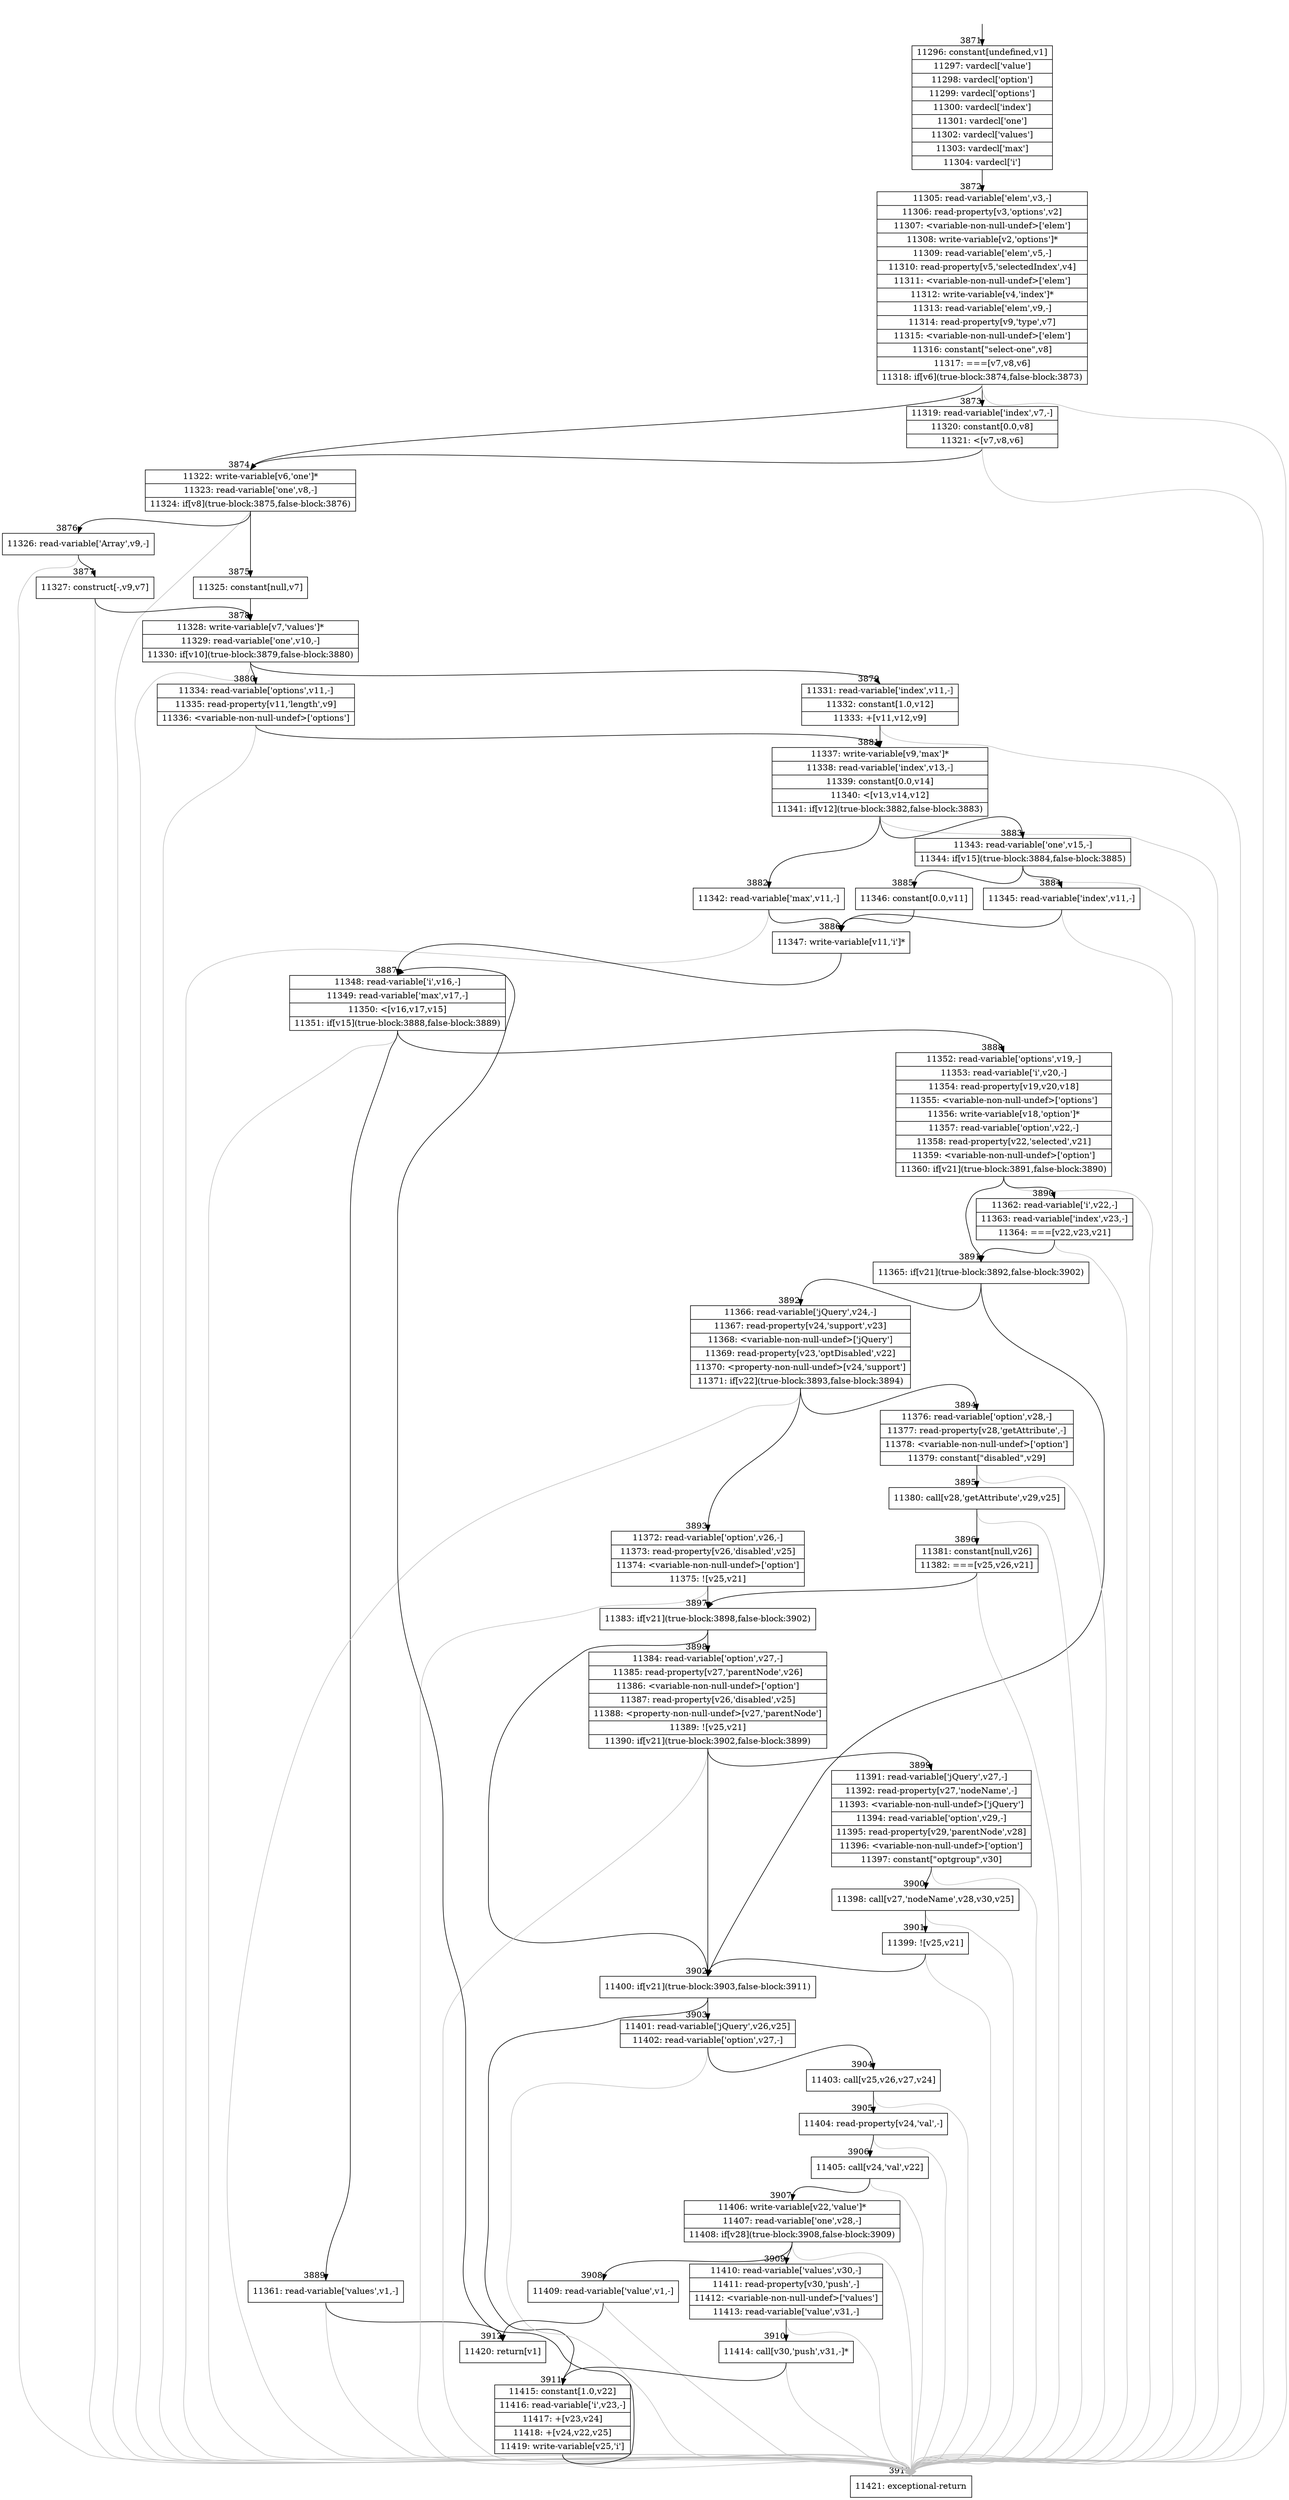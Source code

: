 digraph {
rankdir="TD"
BB_entry260[shape=none,label=""];
BB_entry260 -> BB3871 [tailport=s, headport=n, headlabel="    3871"]
BB3871 [shape=record label="{11296: constant[undefined,v1]|11297: vardecl['value']|11298: vardecl['option']|11299: vardecl['options']|11300: vardecl['index']|11301: vardecl['one']|11302: vardecl['values']|11303: vardecl['max']|11304: vardecl['i']}" ] 
BB3871 -> BB3872 [tailport=s, headport=n, headlabel="      3872"]
BB3872 [shape=record label="{11305: read-variable['elem',v3,-]|11306: read-property[v3,'options',v2]|11307: \<variable-non-null-undef\>['elem']|11308: write-variable[v2,'options']*|11309: read-variable['elem',v5,-]|11310: read-property[v5,'selectedIndex',v4]|11311: \<variable-non-null-undef\>['elem']|11312: write-variable[v4,'index']*|11313: read-variable['elem',v9,-]|11314: read-property[v9,'type',v7]|11315: \<variable-non-null-undef\>['elem']|11316: constant[\"select-one\",v8]|11317: ===[v7,v8,v6]|11318: if[v6](true-block:3874,false-block:3873)}" ] 
BB3872 -> BB3874 [tailport=s, headport=n, headlabel="      3874"]
BB3872 -> BB3873 [tailport=s, headport=n, headlabel="      3873"]
BB3872 -> BB3913 [tailport=s, headport=n, color=gray, headlabel="      3913"]
BB3873 [shape=record label="{11319: read-variable['index',v7,-]|11320: constant[0.0,v8]|11321: \<[v7,v8,v6]}" ] 
BB3873 -> BB3874 [tailport=s, headport=n]
BB3873 -> BB3913 [tailport=s, headport=n, color=gray]
BB3874 [shape=record label="{11322: write-variable[v6,'one']*|11323: read-variable['one',v8,-]|11324: if[v8](true-block:3875,false-block:3876)}" ] 
BB3874 -> BB3875 [tailport=s, headport=n, headlabel="      3875"]
BB3874 -> BB3876 [tailport=s, headport=n, headlabel="      3876"]
BB3874 -> BB3913 [tailport=s, headport=n, color=gray]
BB3875 [shape=record label="{11325: constant[null,v7]}" ] 
BB3875 -> BB3878 [tailport=s, headport=n, headlabel="      3878"]
BB3876 [shape=record label="{11326: read-variable['Array',v9,-]}" ] 
BB3876 -> BB3877 [tailport=s, headport=n, headlabel="      3877"]
BB3876 -> BB3913 [tailport=s, headport=n, color=gray]
BB3877 [shape=record label="{11327: construct[-,v9,v7]}" ] 
BB3877 -> BB3878 [tailport=s, headport=n]
BB3877 -> BB3913 [tailport=s, headport=n, color=gray]
BB3878 [shape=record label="{11328: write-variable[v7,'values']*|11329: read-variable['one',v10,-]|11330: if[v10](true-block:3879,false-block:3880)}" ] 
BB3878 -> BB3879 [tailport=s, headport=n, headlabel="      3879"]
BB3878 -> BB3880 [tailport=s, headport=n, headlabel="      3880"]
BB3878 -> BB3913 [tailport=s, headport=n, color=gray]
BB3879 [shape=record label="{11331: read-variable['index',v11,-]|11332: constant[1.0,v12]|11333: +[v11,v12,v9]}" ] 
BB3879 -> BB3881 [tailport=s, headport=n, headlabel="      3881"]
BB3879 -> BB3913 [tailport=s, headport=n, color=gray]
BB3880 [shape=record label="{11334: read-variable['options',v11,-]|11335: read-property[v11,'length',v9]|11336: \<variable-non-null-undef\>['options']}" ] 
BB3880 -> BB3881 [tailport=s, headport=n]
BB3880 -> BB3913 [tailport=s, headport=n, color=gray]
BB3881 [shape=record label="{11337: write-variable[v9,'max']*|11338: read-variable['index',v13,-]|11339: constant[0.0,v14]|11340: \<[v13,v14,v12]|11341: if[v12](true-block:3882,false-block:3883)}" ] 
BB3881 -> BB3882 [tailport=s, headport=n, headlabel="      3882"]
BB3881 -> BB3883 [tailport=s, headport=n, headlabel="      3883"]
BB3881 -> BB3913 [tailport=s, headport=n, color=gray]
BB3882 [shape=record label="{11342: read-variable['max',v11,-]}" ] 
BB3882 -> BB3886 [tailport=s, headport=n, headlabel="      3886"]
BB3882 -> BB3913 [tailport=s, headport=n, color=gray]
BB3883 [shape=record label="{11343: read-variable['one',v15,-]|11344: if[v15](true-block:3884,false-block:3885)}" ] 
BB3883 -> BB3884 [tailport=s, headport=n, headlabel="      3884"]
BB3883 -> BB3885 [tailport=s, headport=n, headlabel="      3885"]
BB3883 -> BB3913 [tailport=s, headport=n, color=gray]
BB3884 [shape=record label="{11345: read-variable['index',v11,-]}" ] 
BB3884 -> BB3886 [tailport=s, headport=n]
BB3884 -> BB3913 [tailport=s, headport=n, color=gray]
BB3885 [shape=record label="{11346: constant[0.0,v11]}" ] 
BB3885 -> BB3886 [tailport=s, headport=n]
BB3886 [shape=record label="{11347: write-variable[v11,'i']*}" ] 
BB3886 -> BB3887 [tailport=s, headport=n, headlabel="      3887"]
BB3887 [shape=record label="{11348: read-variable['i',v16,-]|11349: read-variable['max',v17,-]|11350: \<[v16,v17,v15]|11351: if[v15](true-block:3888,false-block:3889)}" ] 
BB3887 -> BB3888 [tailport=s, headport=n, headlabel="      3888"]
BB3887 -> BB3889 [tailport=s, headport=n, headlabel="      3889"]
BB3887 -> BB3913 [tailport=s, headport=n, color=gray]
BB3888 [shape=record label="{11352: read-variable['options',v19,-]|11353: read-variable['i',v20,-]|11354: read-property[v19,v20,v18]|11355: \<variable-non-null-undef\>['options']|11356: write-variable[v18,'option']*|11357: read-variable['option',v22,-]|11358: read-property[v22,'selected',v21]|11359: \<variable-non-null-undef\>['option']|11360: if[v21](true-block:3891,false-block:3890)}" ] 
BB3888 -> BB3891 [tailport=s, headport=n, headlabel="      3891"]
BB3888 -> BB3890 [tailport=s, headport=n, headlabel="      3890"]
BB3888 -> BB3913 [tailport=s, headport=n, color=gray]
BB3889 [shape=record label="{11361: read-variable['values',v1,-]}" ] 
BB3889 -> BB3912 [tailport=s, headport=n, headlabel="      3912"]
BB3889 -> BB3913 [tailport=s, headport=n, color=gray]
BB3890 [shape=record label="{11362: read-variable['i',v22,-]|11363: read-variable['index',v23,-]|11364: ===[v22,v23,v21]}" ] 
BB3890 -> BB3891 [tailport=s, headport=n]
BB3890 -> BB3913 [tailport=s, headport=n, color=gray]
BB3891 [shape=record label="{11365: if[v21](true-block:3892,false-block:3902)}" ] 
BB3891 -> BB3902 [tailport=s, headport=n, headlabel="      3902"]
BB3891 -> BB3892 [tailport=s, headport=n, headlabel="      3892"]
BB3892 [shape=record label="{11366: read-variable['jQuery',v24,-]|11367: read-property[v24,'support',v23]|11368: \<variable-non-null-undef\>['jQuery']|11369: read-property[v23,'optDisabled',v22]|11370: \<property-non-null-undef\>[v24,'support']|11371: if[v22](true-block:3893,false-block:3894)}" ] 
BB3892 -> BB3893 [tailport=s, headport=n, headlabel="      3893"]
BB3892 -> BB3894 [tailport=s, headport=n, headlabel="      3894"]
BB3892 -> BB3913 [tailport=s, headport=n, color=gray]
BB3893 [shape=record label="{11372: read-variable['option',v26,-]|11373: read-property[v26,'disabled',v25]|11374: \<variable-non-null-undef\>['option']|11375: ![v25,v21]}" ] 
BB3893 -> BB3897 [tailport=s, headport=n, headlabel="      3897"]
BB3893 -> BB3913 [tailport=s, headport=n, color=gray]
BB3894 [shape=record label="{11376: read-variable['option',v28,-]|11377: read-property[v28,'getAttribute',-]|11378: \<variable-non-null-undef\>['option']|11379: constant[\"disabled\",v29]}" ] 
BB3894 -> BB3895 [tailport=s, headport=n, headlabel="      3895"]
BB3894 -> BB3913 [tailport=s, headport=n, color=gray]
BB3895 [shape=record label="{11380: call[v28,'getAttribute',v29,v25]}" ] 
BB3895 -> BB3896 [tailport=s, headport=n, headlabel="      3896"]
BB3895 -> BB3913 [tailport=s, headport=n, color=gray]
BB3896 [shape=record label="{11381: constant[null,v26]|11382: ===[v25,v26,v21]}" ] 
BB3896 -> BB3897 [tailport=s, headport=n]
BB3896 -> BB3913 [tailport=s, headport=n, color=gray]
BB3897 [shape=record label="{11383: if[v21](true-block:3898,false-block:3902)}" ] 
BB3897 -> BB3902 [tailport=s, headport=n]
BB3897 -> BB3898 [tailport=s, headport=n, headlabel="      3898"]
BB3898 [shape=record label="{11384: read-variable['option',v27,-]|11385: read-property[v27,'parentNode',v26]|11386: \<variable-non-null-undef\>['option']|11387: read-property[v26,'disabled',v25]|11388: \<property-non-null-undef\>[v27,'parentNode']|11389: ![v25,v21]|11390: if[v21](true-block:3902,false-block:3899)}" ] 
BB3898 -> BB3902 [tailport=s, headport=n]
BB3898 -> BB3899 [tailport=s, headport=n, headlabel="      3899"]
BB3898 -> BB3913 [tailport=s, headport=n, color=gray]
BB3899 [shape=record label="{11391: read-variable['jQuery',v27,-]|11392: read-property[v27,'nodeName',-]|11393: \<variable-non-null-undef\>['jQuery']|11394: read-variable['option',v29,-]|11395: read-property[v29,'parentNode',v28]|11396: \<variable-non-null-undef\>['option']|11397: constant[\"optgroup\",v30]}" ] 
BB3899 -> BB3900 [tailport=s, headport=n, headlabel="      3900"]
BB3899 -> BB3913 [tailport=s, headport=n, color=gray]
BB3900 [shape=record label="{11398: call[v27,'nodeName',v28,v30,v25]}" ] 
BB3900 -> BB3901 [tailport=s, headport=n, headlabel="      3901"]
BB3900 -> BB3913 [tailport=s, headport=n, color=gray]
BB3901 [shape=record label="{11399: ![v25,v21]}" ] 
BB3901 -> BB3902 [tailport=s, headport=n]
BB3901 -> BB3913 [tailport=s, headport=n, color=gray]
BB3902 [shape=record label="{11400: if[v21](true-block:3903,false-block:3911)}" ] 
BB3902 -> BB3903 [tailport=s, headport=n, headlabel="      3903"]
BB3902 -> BB3911 [tailport=s, headport=n, headlabel="      3911"]
BB3903 [shape=record label="{11401: read-variable['jQuery',v26,v25]|11402: read-variable['option',v27,-]}" ] 
BB3903 -> BB3904 [tailport=s, headport=n, headlabel="      3904"]
BB3903 -> BB3913 [tailport=s, headport=n, color=gray]
BB3904 [shape=record label="{11403: call[v25,v26,v27,v24]}" ] 
BB3904 -> BB3905 [tailport=s, headport=n, headlabel="      3905"]
BB3904 -> BB3913 [tailport=s, headport=n, color=gray]
BB3905 [shape=record label="{11404: read-property[v24,'val',-]}" ] 
BB3905 -> BB3906 [tailport=s, headport=n, headlabel="      3906"]
BB3905 -> BB3913 [tailport=s, headport=n, color=gray]
BB3906 [shape=record label="{11405: call[v24,'val',v22]}" ] 
BB3906 -> BB3907 [tailport=s, headport=n, headlabel="      3907"]
BB3906 -> BB3913 [tailport=s, headport=n, color=gray]
BB3907 [shape=record label="{11406: write-variable[v22,'value']*|11407: read-variable['one',v28,-]|11408: if[v28](true-block:3908,false-block:3909)}" ] 
BB3907 -> BB3908 [tailport=s, headport=n, headlabel="      3908"]
BB3907 -> BB3909 [tailport=s, headport=n, headlabel="      3909"]
BB3907 -> BB3913 [tailport=s, headport=n, color=gray]
BB3908 [shape=record label="{11409: read-variable['value',v1,-]}" ] 
BB3908 -> BB3912 [tailport=s, headport=n]
BB3908 -> BB3913 [tailport=s, headport=n, color=gray]
BB3909 [shape=record label="{11410: read-variable['values',v30,-]|11411: read-property[v30,'push',-]|11412: \<variable-non-null-undef\>['values']|11413: read-variable['value',v31,-]}" ] 
BB3909 -> BB3910 [tailport=s, headport=n, headlabel="      3910"]
BB3909 -> BB3913 [tailport=s, headport=n, color=gray]
BB3910 [shape=record label="{11414: call[v30,'push',v31,-]*}" ] 
BB3910 -> BB3911 [tailport=s, headport=n]
BB3910 -> BB3913 [tailport=s, headport=n, color=gray]
BB3911 [shape=record label="{11415: constant[1.0,v22]|11416: read-variable['i',v23,-]|11417: +[v23,v24]|11418: +[v24,v22,v25]|11419: write-variable[v25,'i']}" ] 
BB3911 -> BB3887 [tailport=s, headport=n]
BB3911 -> BB3913 [tailport=s, headport=n, color=gray]
BB3912 [shape=record label="{11420: return[v1]}" ] 
BB3913 [shape=record label="{11421: exceptional-return}" ] 
}
